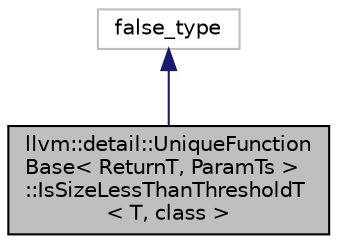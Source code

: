 digraph "llvm::detail::UniqueFunctionBase&lt; ReturnT, ParamTs &gt;::IsSizeLessThanThresholdT&lt; T, class &gt;"
{
 // LATEX_PDF_SIZE
  bgcolor="transparent";
  edge [fontname="Helvetica",fontsize="10",labelfontname="Helvetica",labelfontsize="10"];
  node [fontname="Helvetica",fontsize="10",shape=record];
  Node1 [label="llvm::detail::UniqueFunction\lBase\< ReturnT, ParamTs \>\l::IsSizeLessThanThresholdT\l\< T, class \>",height=0.2,width=0.4,color="black", fillcolor="grey75", style="filled", fontcolor="black",tooltip=" "];
  Node2 -> Node1 [dir="back",color="midnightblue",fontsize="10",style="solid",fontname="Helvetica"];
  Node2 [label="false_type",height=0.2,width=0.4,color="grey75",tooltip=" "];
}
